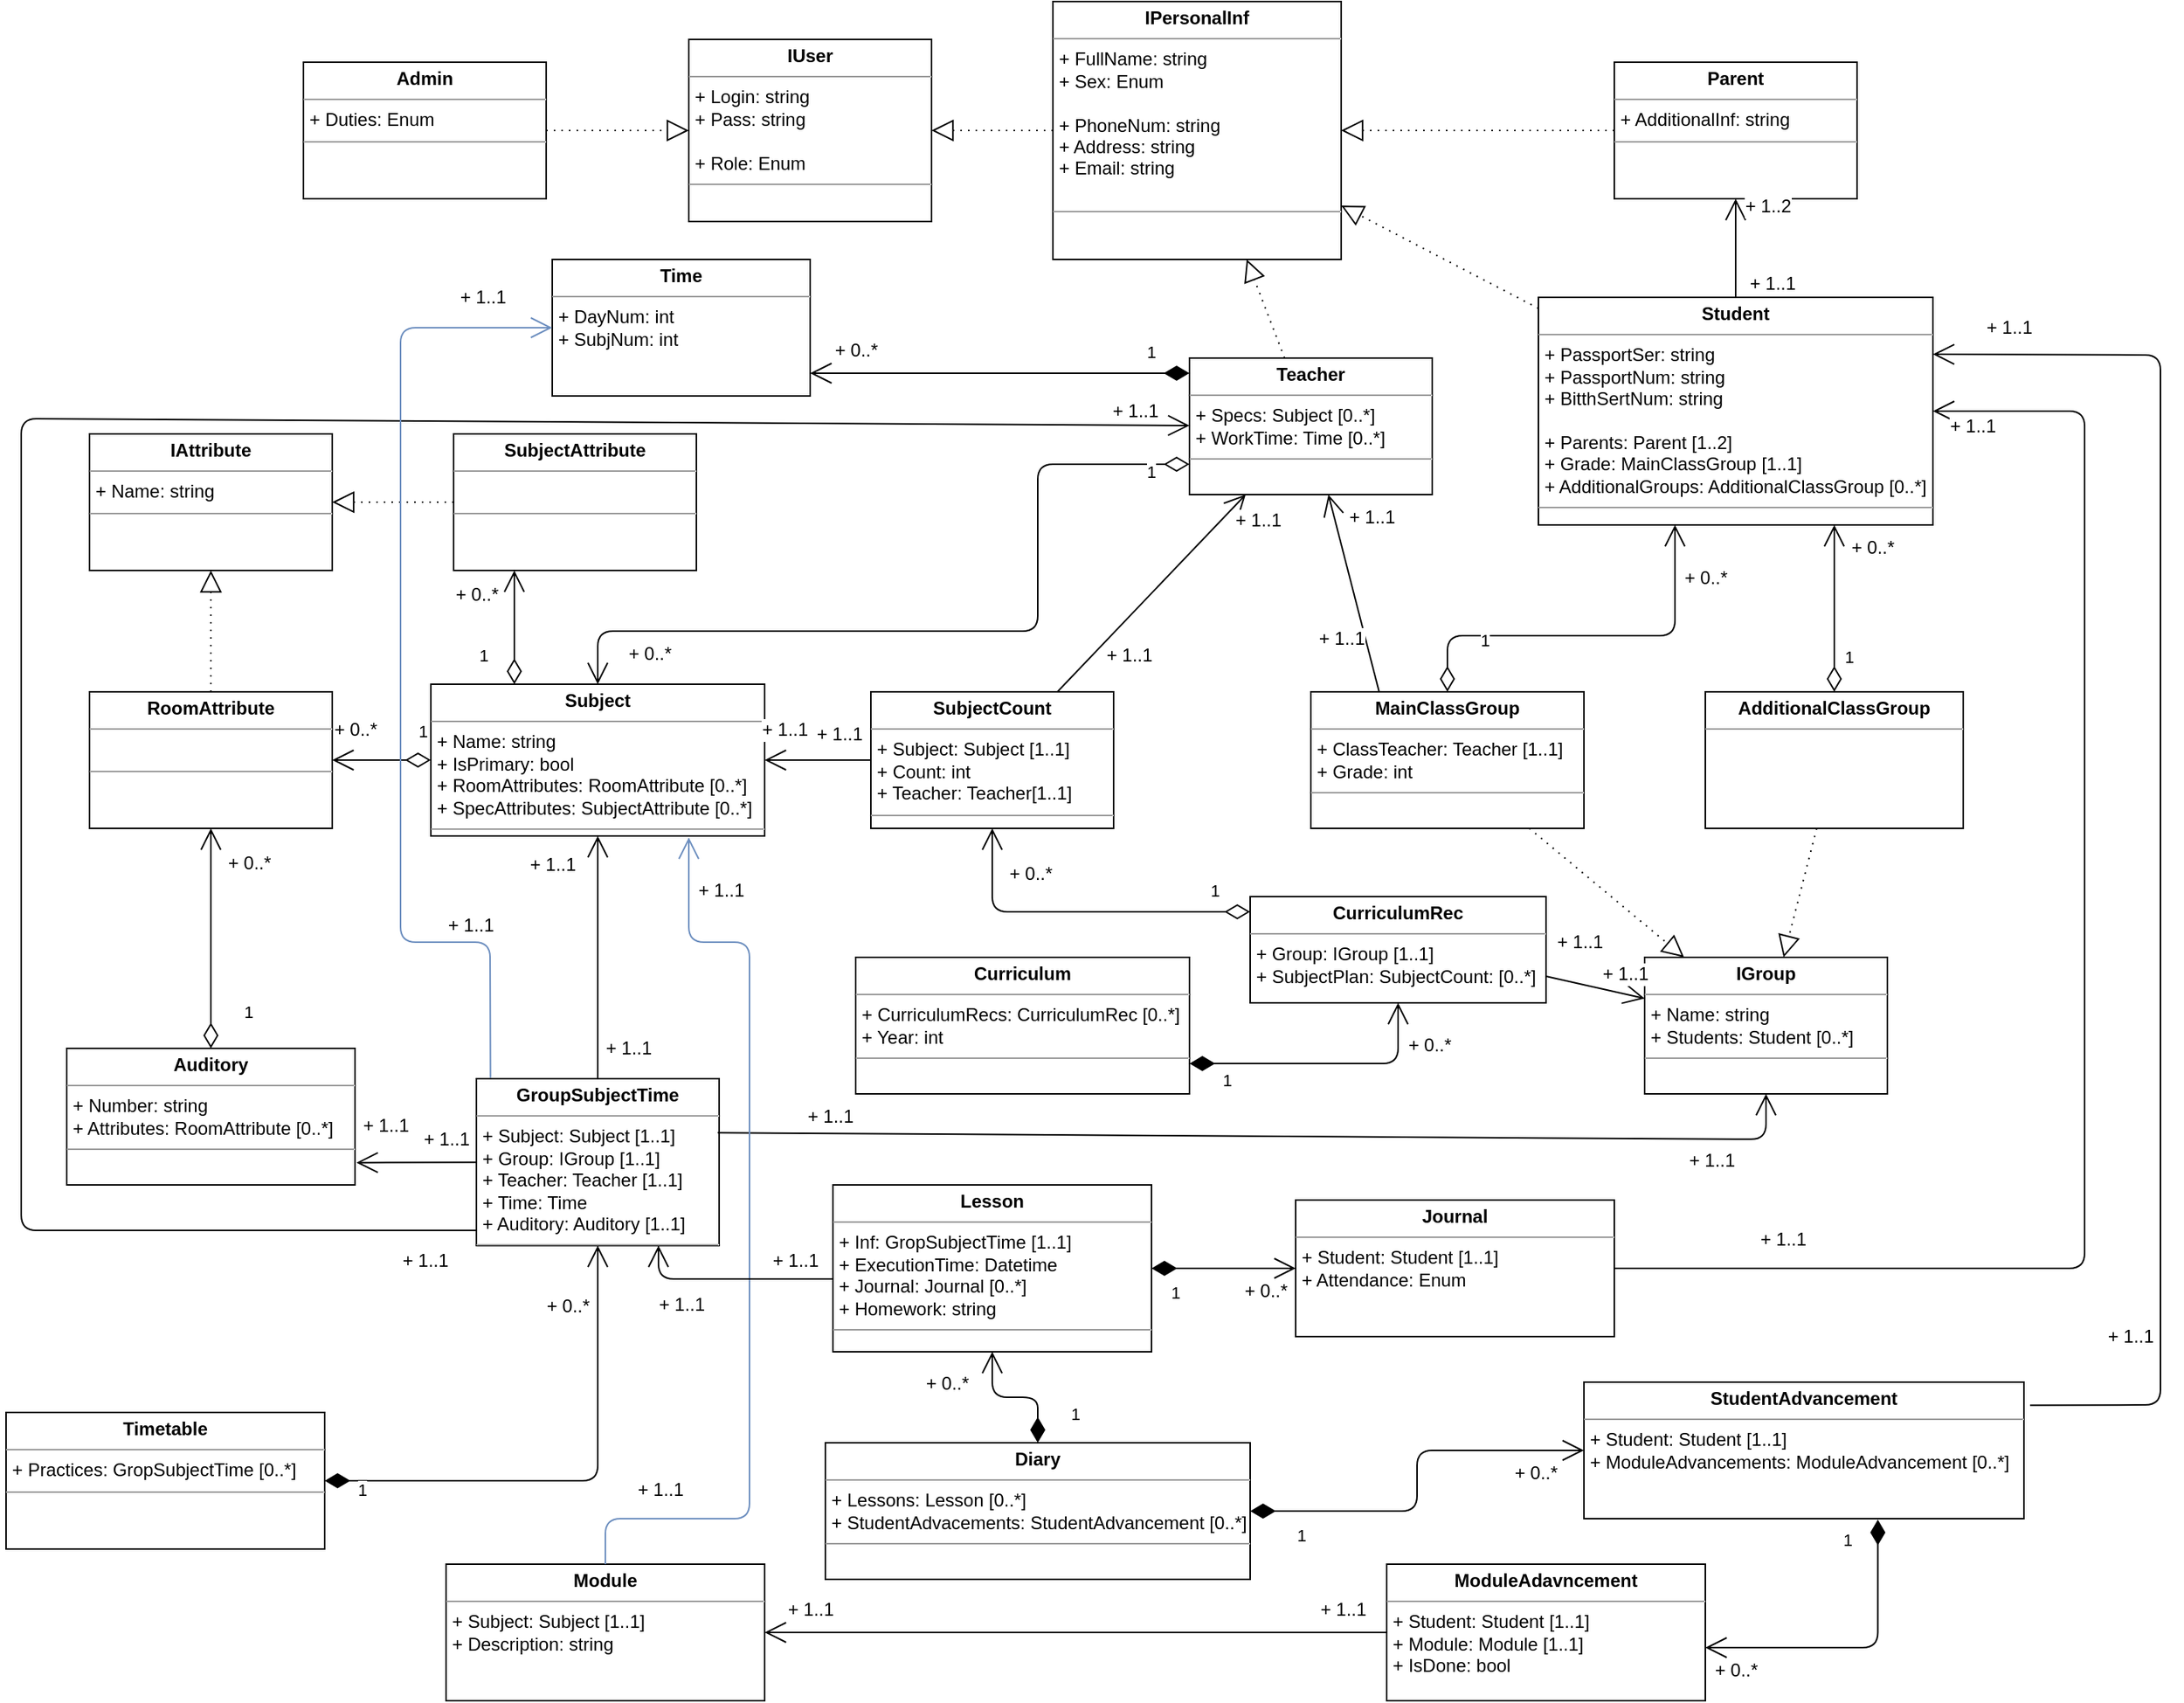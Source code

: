 <mxfile version="10.5.1" type="github"><diagram id="0zuCWpDJvnq-y9dIS-jd" name="Page-1"><mxGraphModel dx="2861" dy="1125" grid="1" gridSize="10" guides="1" tooltips="1" connect="1" arrows="1" fold="1" page="1" pageScale="1" pageWidth="827" pageHeight="1169" math="0" shadow="0"><root><mxCell id="0"/><mxCell id="1" parent="0"/><mxCell id="5kKbpiGs-ffIsE6xS19t-334" value="&lt;p style=&quot;margin: 0px ; margin-top: 4px ; text-align: center&quot;&gt;&lt;b&gt;Student&lt;/b&gt;&lt;/p&gt;&lt;hr size=&quot;1&quot;&gt;&lt;p style=&quot;margin: 0px ; margin-left: 4px&quot;&gt;&lt;span&gt;+ PassportSer: string&lt;/span&gt;&lt;br&gt;&lt;/p&gt;&lt;p style=&quot;margin: 0px ; margin-left: 4px&quot;&gt;+ PassportNum: string&lt;/p&gt;&lt;p style=&quot;margin: 0px ; margin-left: 4px&quot;&gt;+ BitthSertNum: string&lt;/p&gt;&lt;p style=&quot;margin: 0px ; margin-left: 4px&quot;&gt;&lt;br&gt;&lt;/p&gt;&lt;p style=&quot;margin: 0px ; margin-left: 4px&quot;&gt;+ Parents: Parent [1..2]&lt;/p&gt;&lt;p style=&quot;margin: 0px ; margin-left: 4px&quot;&gt;+ Grade: MainClassGroup [1..1]&lt;/p&gt;&lt;p style=&quot;margin: 0px ; margin-left: 4px&quot;&gt;+ AdditionalGroups: AdditionalClassGroup [0..*]&lt;/p&gt;&lt;hr size=&quot;1&quot;&gt;&lt;p style=&quot;margin: 0px ; margin-left: 4px&quot;&gt;&lt;br&gt;&lt;/p&gt;" style="verticalAlign=top;align=left;overflow=fill;fontSize=12;fontFamily=Helvetica;html=1;" vertex="1" parent="1"><mxGeometry x="280" y="245" width="260" height="150" as="geometry"/></mxCell><mxCell id="5kKbpiGs-ffIsE6xS19t-335" value="&lt;p style=&quot;margin: 0px ; margin-top: 4px ; text-align: center&quot;&gt;&lt;b&gt;IPersonalInf&lt;/b&gt;&lt;/p&gt;&lt;hr size=&quot;1&quot;&gt;&lt;p style=&quot;margin: 0px ; margin-left: 4px&quot;&gt;+ FullName: string&lt;/p&gt;&lt;p style=&quot;margin: 0px ; margin-left: 4px&quot;&gt;+ Sex: Enum&lt;/p&gt;&lt;p style=&quot;margin: 0px ; margin-left: 4px&quot;&gt;&lt;br&gt;&lt;/p&gt;&lt;p style=&quot;margin: 0px ; margin-left: 4px&quot;&gt;+ PhoneNum: string&lt;/p&gt;&lt;p style=&quot;margin: 0px ; margin-left: 4px&quot;&gt;+ Address: string&lt;/p&gt;&lt;p style=&quot;margin: 0px ; margin-left: 4px&quot;&gt;+ Email: string&lt;/p&gt;&lt;p style=&quot;margin: 0px ; margin-left: 4px&quot;&gt;&lt;br&gt;&lt;/p&gt;&lt;hr size=&quot;1&quot;&gt;&lt;p style=&quot;margin: 0px ; margin-left: 4px&quot;&gt;&lt;br&gt;&lt;/p&gt;" style="verticalAlign=top;align=left;overflow=fill;fontSize=12;fontFamily=Helvetica;html=1;" vertex="1" parent="1"><mxGeometry x="-40" y="50" width="190" height="170" as="geometry"/></mxCell><mxCell id="5kKbpiGs-ffIsE6xS19t-336" value="&lt;p style=&quot;margin: 0px ; margin-top: 4px ; text-align: center&quot;&gt;&lt;b&gt;Teacher&lt;/b&gt;&lt;/p&gt;&lt;hr size=&quot;1&quot;&gt;&lt;p style=&quot;margin: 0px ; margin-left: 4px&quot;&gt;+ Specs: Subject [0..*]&lt;/p&gt;&lt;p style=&quot;margin: 0px ; margin-left: 4px&quot;&gt;+ WorkTime: Time [0..*]&lt;/p&gt;&lt;hr size=&quot;1&quot;&gt;&lt;p style=&quot;margin: 0px ; margin-left: 4px&quot;&gt;&lt;br&gt;&lt;/p&gt;" style="verticalAlign=top;align=left;overflow=fill;fontSize=12;fontFamily=Helvetica;html=1;" vertex="1" parent="1"><mxGeometry x="50" y="285" width="160" height="90" as="geometry"/></mxCell><mxCell id="5kKbpiGs-ffIsE6xS19t-337" value="&lt;p style=&quot;margin: 0px ; margin-top: 4px ; text-align: center&quot;&gt;&lt;b&gt;Parent&lt;/b&gt;&lt;/p&gt;&lt;hr size=&quot;1&quot;&gt;&lt;p style=&quot;margin: 0px ; margin-left: 4px&quot;&gt;+ AdditionalInf: string&lt;/p&gt;&lt;hr size=&quot;1&quot;&gt;&lt;p style=&quot;margin: 0px ; margin-left: 4px&quot;&gt;&lt;br&gt;&lt;/p&gt;" style="verticalAlign=top;align=left;overflow=fill;fontSize=12;fontFamily=Helvetica;html=1;" vertex="1" parent="1"><mxGeometry x="330" y="90" width="160" height="90" as="geometry"/></mxCell><mxCell id="5kKbpiGs-ffIsE6xS19t-338" value="" style="endArrow=block;dashed=1;endFill=0;endSize=12;html=1;dashPattern=1 4;" edge="1" parent="1" source="5kKbpiGs-ffIsE6xS19t-336" target="5kKbpiGs-ffIsE6xS19t-335"><mxGeometry width="160" relative="1" as="geometry"><mxPoint x="-120" y="495" as="sourcePoint"/><mxPoint x="40" y="495" as="targetPoint"/></mxGeometry></mxCell><mxCell id="5kKbpiGs-ffIsE6xS19t-339" value="" style="endArrow=block;dashed=1;endFill=0;endSize=12;html=1;dashPattern=1 4;" edge="1" parent="1" source="5kKbpiGs-ffIsE6xS19t-334" target="5kKbpiGs-ffIsE6xS19t-335"><mxGeometry width="160" relative="1" as="geometry"><mxPoint x="-120" y="495" as="sourcePoint"/><mxPoint x="40" y="495" as="targetPoint"/></mxGeometry></mxCell><mxCell id="5kKbpiGs-ffIsE6xS19t-340" value="" style="endArrow=block;dashed=1;endFill=0;endSize=12;html=1;dashPattern=1 4;" edge="1" parent="1" source="5kKbpiGs-ffIsE6xS19t-337" target="5kKbpiGs-ffIsE6xS19t-335"><mxGeometry width="160" relative="1" as="geometry"><mxPoint x="-120" y="495" as="sourcePoint"/><mxPoint x="40" y="495" as="targetPoint"/></mxGeometry></mxCell><mxCell id="5kKbpiGs-ffIsE6xS19t-341" style="edgeStyle=orthogonalEdgeStyle;rounded=0;orthogonalLoop=1;jettySize=auto;html=1;exitX=0.5;exitY=1;exitDx=0;exitDy=0;dashed=1;dashPattern=1 4;" edge="1" parent="1" source="5kKbpiGs-ffIsE6xS19t-336" target="5kKbpiGs-ffIsE6xS19t-336"><mxGeometry relative="1" as="geometry"/></mxCell><mxCell id="5kKbpiGs-ffIsE6xS19t-342" value="" style="endArrow=open;endFill=1;endSize=12;html=1;" edge="1" parent="1" source="5kKbpiGs-ffIsE6xS19t-334" target="5kKbpiGs-ffIsE6xS19t-337"><mxGeometry width="160" relative="1" as="geometry"><mxPoint x="-110" y="515" as="sourcePoint"/><mxPoint x="50" y="515" as="targetPoint"/></mxGeometry></mxCell><mxCell id="5kKbpiGs-ffIsE6xS19t-343" value="+ 1..2&lt;br&gt;" style="text;html=1;resizable=0;points=[];align=center;verticalAlign=middle;labelBackgroundColor=#ffffff;" vertex="1" connectable="0" parent="5kKbpiGs-ffIsE6xS19t-342"><mxGeometry x="0.809" y="-4" relative="1" as="geometry"><mxPoint x="17" y="-1" as="offset"/></mxGeometry></mxCell><mxCell id="5kKbpiGs-ffIsE6xS19t-344" value="+ 1..1&lt;br&gt;" style="text;html=1;resizable=0;points=[];align=center;verticalAlign=middle;labelBackgroundColor=#ffffff;" vertex="1" connectable="0" parent="5kKbpiGs-ffIsE6xS19t-342"><mxGeometry x="-0.897" y="1" relative="1" as="geometry"><mxPoint x="25" y="-6" as="offset"/></mxGeometry></mxCell><mxCell id="5kKbpiGs-ffIsE6xS19t-345" value="" style="endArrow=open;endFill=1;endSize=12;html=1;exitX=0.25;exitY=0;exitDx=0;exitDy=0;" edge="1" parent="1" source="5kKbpiGs-ffIsE6xS19t-349" target="5kKbpiGs-ffIsE6xS19t-336"><mxGeometry width="160" relative="1" as="geometry"><mxPoint x="180" y="538.5" as="sourcePoint"/><mxPoint x="183.313" y="321.5" as="targetPoint"/></mxGeometry></mxCell><mxCell id="5kKbpiGs-ffIsE6xS19t-346" value="+ 1..1&lt;br&gt;" style="text;html=1;resizable=0;points=[];align=center;verticalAlign=middle;labelBackgroundColor=#ffffff;" vertex="1" connectable="0" parent="5kKbpiGs-ffIsE6xS19t-345"><mxGeometry x="0.809" y="-4" relative="1" as="geometry"><mxPoint x="21.5" y="3" as="offset"/></mxGeometry></mxCell><mxCell id="5kKbpiGs-ffIsE6xS19t-347" value="+ 1..1&lt;br&gt;" style="text;html=1;resizable=0;points=[];align=center;verticalAlign=middle;labelBackgroundColor=#ffffff;" vertex="1" connectable="0" parent="5kKbpiGs-ffIsE6xS19t-345"><mxGeometry x="-0.748" y="1" relative="1" as="geometry"><mxPoint x="-20" y="-19" as="offset"/></mxGeometry></mxCell><mxCell id="5kKbpiGs-ffIsE6xS19t-348" value="&lt;p style=&quot;margin: 0px ; margin-top: 4px ; text-align: center&quot;&gt;&lt;b&gt;Subject&lt;/b&gt;&lt;/p&gt;&lt;hr size=&quot;1&quot;&gt;&lt;p style=&quot;margin: 0px ; margin-left: 4px&quot;&gt;+ Name: string&lt;/p&gt;&lt;p style=&quot;margin: 0px ; margin-left: 4px&quot;&gt;+ IsPrimary: bool&lt;/p&gt;&lt;p style=&quot;margin: 0px ; margin-left: 4px&quot;&gt;+ RoomAttributes: RoomAttribute [0..*]&lt;/p&gt;&lt;p style=&quot;margin: 0px ; margin-left: 4px&quot;&gt;+ SpecAttributes: SubjectAttribute [0..*]&lt;/p&gt;&lt;hr size=&quot;1&quot;&gt;&lt;p style=&quot;margin: 0px ; margin-left: 4px&quot;&gt;&lt;br&gt;&lt;/p&gt;" style="verticalAlign=top;align=left;overflow=fill;fontSize=12;fontFamily=Helvetica;html=1;" vertex="1" parent="1"><mxGeometry x="-450" y="500" width="220" height="100" as="geometry"/></mxCell><mxCell id="5kKbpiGs-ffIsE6xS19t-349" value="&lt;p style=&quot;margin: 0px ; margin-top: 4px ; text-align: center&quot;&gt;&lt;b&gt;MainClassGroup&lt;/b&gt;&lt;/p&gt;&lt;hr size=&quot;1&quot;&gt;&lt;p style=&quot;margin: 0px ; margin-left: 4px&quot;&gt;&lt;span&gt;+ ClassTeacher: Teacher [1..1]&lt;/span&gt;&lt;/p&gt;&lt;p style=&quot;margin: 0px ; margin-left: 4px&quot;&gt;&lt;span&gt;+ Grade: int&lt;/span&gt;&lt;/p&gt;&lt;hr size=&quot;1&quot;&gt;&lt;p style=&quot;margin: 0px ; margin-left: 4px&quot;&gt;&lt;br&gt;&lt;/p&gt;" style="verticalAlign=top;align=left;overflow=fill;fontSize=12;fontFamily=Helvetica;html=1;" vertex="1" parent="1"><mxGeometry x="130" y="505" width="180" height="90" as="geometry"/></mxCell><mxCell id="5kKbpiGs-ffIsE6xS19t-350" value="&lt;p style=&quot;margin: 0px ; margin-top: 4px ; text-align: center&quot;&gt;&lt;b&gt;AdditionalClassGroup&lt;/b&gt;&lt;/p&gt;&lt;hr size=&quot;1&quot;&gt;&lt;p style=&quot;margin: 0px ; margin-left: 4px&quot;&gt;&lt;br&gt;&lt;/p&gt;&lt;p&gt;&lt;br&gt;&lt;/p&gt;" style="verticalAlign=top;align=left;overflow=fill;fontSize=12;fontFamily=Helvetica;html=1;" vertex="1" parent="1"><mxGeometry x="390" y="505" width="170" height="90" as="geometry"/></mxCell><mxCell id="5kKbpiGs-ffIsE6xS19t-351" value="&lt;p style=&quot;margin: 0px ; margin-top: 4px ; text-align: center&quot;&gt;&lt;b&gt;Сurriculum&lt;/b&gt;&lt;br&gt;&lt;/p&gt;&lt;hr size=&quot;1&quot;&gt;&lt;p style=&quot;margin: 0px ; margin-left: 4px&quot;&gt;+ CurriculumRecs: CurriculumRec [0..*]&lt;/p&gt;&lt;p style=&quot;margin: 0px ; margin-left: 4px&quot;&gt;+ Year: int&lt;/p&gt;&lt;hr size=&quot;1&quot;&gt;&lt;p style=&quot;margin: 0px ; margin-left: 4px&quot;&gt;&lt;br&gt;&lt;/p&gt;" style="verticalAlign=top;align=left;overflow=fill;fontSize=12;fontFamily=Helvetica;html=1;" vertex="1" parent="1"><mxGeometry x="-170" y="680" width="220" height="90" as="geometry"/></mxCell><mxCell id="5kKbpiGs-ffIsE6xS19t-352" value="1" style="endArrow=open;html=1;endSize=12;startArrow=diamondThin;startSize=14;startFill=0;edgeStyle=orthogonalEdgeStyle;align=left;verticalAlign=bottom;exitX=0.5;exitY=0;exitDx=0;exitDy=0;" edge="1" parent="1" source="5kKbpiGs-ffIsE6xS19t-349" target="5kKbpiGs-ffIsE6xS19t-334"><mxGeometry x="-0.561" y="-12" relative="1" as="geometry"><mxPoint x="235" y="469" as="sourcePoint"/><mxPoint x="385" y="469" as="targetPoint"/><Array as="points"><mxPoint x="220" y="468"/><mxPoint x="370" y="468"/></Array><mxPoint as="offset"/></mxGeometry></mxCell><mxCell id="5kKbpiGs-ffIsE6xS19t-353" value="+ 0..*" style="text;html=1;resizable=0;points=[];align=center;verticalAlign=middle;labelBackgroundColor=#ffffff;" vertex="1" connectable="0" parent="5kKbpiGs-ffIsE6xS19t-352"><mxGeometry x="0.753" y="-2" relative="1" as="geometry"><mxPoint x="18" y="3" as="offset"/></mxGeometry></mxCell><mxCell id="5kKbpiGs-ffIsE6xS19t-354" value="&lt;p style=&quot;margin: 0px ; margin-top: 4px ; text-align: center&quot;&gt;&lt;b&gt;IUser&lt;/b&gt;&lt;/p&gt;&lt;hr size=&quot;1&quot;&gt;&lt;p style=&quot;margin: 0px ; margin-left: 4px&quot;&gt;+ Login: string&lt;/p&gt;&lt;p style=&quot;margin: 0px ; margin-left: 4px&quot;&gt;+ Pass: string&lt;/p&gt;&lt;p style=&quot;margin: 0px ; margin-left: 4px&quot;&gt;&lt;br&gt;&lt;/p&gt;&lt;p style=&quot;margin: 0px ; margin-left: 4px&quot;&gt;+ Role: Enum&lt;/p&gt;&lt;hr size=&quot;1&quot;&gt;&lt;p style=&quot;margin: 0px ; margin-left: 4px&quot;&gt;&lt;br&gt;&lt;/p&gt;" style="verticalAlign=top;align=left;overflow=fill;fontSize=12;fontFamily=Helvetica;html=1;" vertex="1" parent="1"><mxGeometry x="-280" y="75" width="160" height="120" as="geometry"/></mxCell><mxCell id="5kKbpiGs-ffIsE6xS19t-355" value="" style="endArrow=block;dashed=1;endFill=0;endSize=12;html=1;dashPattern=1 4;entryX=1;entryY=0.5;entryDx=0;entryDy=0;" edge="1" parent="1" source="5kKbpiGs-ffIsE6xS19t-335" target="5kKbpiGs-ffIsE6xS19t-354"><mxGeometry width="160" relative="1" as="geometry"><mxPoint x="-20" y="275.303" as="sourcePoint"/><mxPoint x="-150" y="294.484" as="targetPoint"/></mxGeometry></mxCell><mxCell id="5kKbpiGs-ffIsE6xS19t-356" value="&lt;p style=&quot;margin: 0px ; margin-top: 4px ; text-align: center&quot;&gt;&lt;b&gt;Admin&lt;/b&gt;&lt;/p&gt;&lt;hr size=&quot;1&quot;&gt;&lt;p style=&quot;margin: 0px ; margin-left: 4px&quot;&gt;+ Duties: Enum&lt;/p&gt;&lt;hr size=&quot;1&quot;&gt;&lt;p style=&quot;margin: 0px ; margin-left: 4px&quot;&gt;&lt;br&gt;&lt;/p&gt;" style="verticalAlign=top;align=left;overflow=fill;fontSize=12;fontFamily=Helvetica;html=1;" vertex="1" parent="1"><mxGeometry x="-534" y="90" width="160" height="90" as="geometry"/></mxCell><mxCell id="5kKbpiGs-ffIsE6xS19t-357" value="" style="endArrow=block;dashed=1;endFill=0;endSize=12;html=1;dashPattern=1 4;" edge="1" parent="1" source="5kKbpiGs-ffIsE6xS19t-356" target="5kKbpiGs-ffIsE6xS19t-354"><mxGeometry width="160" relative="1" as="geometry"><mxPoint x="-130" y="239.5" as="sourcePoint"/><mxPoint x="-210" y="239.5" as="targetPoint"/></mxGeometry></mxCell><mxCell id="5kKbpiGs-ffIsE6xS19t-358" value="1" style="endArrow=open;html=1;endSize=12;startArrow=diamondThin;startSize=14;startFill=0;edgeStyle=orthogonalEdgeStyle;align=left;verticalAlign=bottom;" edge="1" parent="1" source="5kKbpiGs-ffIsE6xS19t-350" target="5kKbpiGs-ffIsE6xS19t-334"><mxGeometry x="-0.745" y="-5" relative="1" as="geometry"><mxPoint x="-15.5" y="524" as="sourcePoint"/><mxPoint x="-15.5" y="375" as="targetPoint"/><Array as="points"><mxPoint x="410" y="585"/></Array><mxPoint as="offset"/></mxGeometry></mxCell><mxCell id="5kKbpiGs-ffIsE6xS19t-359" value="+ 0..*" style="text;html=1;resizable=0;points=[];align=center;verticalAlign=middle;labelBackgroundColor=#ffffff;" vertex="1" connectable="0" parent="5kKbpiGs-ffIsE6xS19t-358"><mxGeometry x="0.753" y="-2" relative="1" as="geometry"><mxPoint x="23" y="1" as="offset"/></mxGeometry></mxCell><mxCell id="5kKbpiGs-ffIsE6xS19t-360" value="&lt;p style=&quot;margin: 0px ; margin-top: 4px ; text-align: center&quot;&gt;&lt;b&gt;Timetable&lt;/b&gt;&lt;/p&gt;&lt;hr size=&quot;1&quot;&gt;&lt;p style=&quot;margin: 0px ; margin-left: 4px&quot;&gt;+ Practices: GropSubjectTime [0..*]&lt;br&gt;&lt;/p&gt;&lt;hr size=&quot;1&quot;&gt;&lt;p style=&quot;margin: 0px ; margin-left: 4px&quot;&gt;&lt;br&gt;&lt;/p&gt;" style="verticalAlign=top;align=left;overflow=fill;fontSize=12;fontFamily=Helvetica;html=1;" vertex="1" parent="1"><mxGeometry x="-730" y="980" width="210" height="90" as="geometry"/></mxCell><mxCell id="5kKbpiGs-ffIsE6xS19t-361" value="&lt;p style=&quot;margin: 0px ; margin-top: 4px ; text-align: center&quot;&gt;&lt;b&gt;IGroup&lt;/b&gt;&lt;br&gt;&lt;/p&gt;&lt;hr size=&quot;1&quot;&gt;&lt;p style=&quot;margin: 0px ; margin-left: 4px&quot;&gt;+ Name: string&lt;br&gt;&lt;/p&gt;&lt;p style=&quot;margin: 0px ; margin-left: 4px&quot;&gt;+ Students: Student [0..*]&lt;/p&gt;&lt;hr size=&quot;1&quot;&gt;&lt;p style=&quot;margin: 0px ; margin-left: 4px&quot;&gt;&lt;br&gt;&lt;/p&gt;" style="verticalAlign=top;align=left;overflow=fill;fontSize=12;fontFamily=Helvetica;html=1;" vertex="1" parent="1"><mxGeometry x="350" y="680" width="160" height="90" as="geometry"/></mxCell><mxCell id="5kKbpiGs-ffIsE6xS19t-362" value="" style="endArrow=block;dashed=1;endFill=0;endSize=12;html=1;dashPattern=1 4;" edge="1" parent="1" source="5kKbpiGs-ffIsE6xS19t-350" target="5kKbpiGs-ffIsE6xS19t-361"><mxGeometry width="160" relative="1" as="geometry"><mxPoint x="26.667" y="730" as="sourcePoint"/><mxPoint y="640" as="targetPoint"/></mxGeometry></mxCell><mxCell id="5kKbpiGs-ffIsE6xS19t-363" value="" style="endArrow=block;dashed=1;endFill=0;endSize=12;html=1;dashPattern=1 4;" edge="1" parent="1" source="5kKbpiGs-ffIsE6xS19t-349" target="5kKbpiGs-ffIsE6xS19t-361"><mxGeometry width="160" relative="1" as="geometry"><mxPoint x="401.667" y="685" as="sourcePoint"/><mxPoint x="375" y="595" as="targetPoint"/></mxGeometry></mxCell><mxCell id="5kKbpiGs-ffIsE6xS19t-364" value="&lt;p style=&quot;margin: 0px ; margin-top: 4px ; text-align: center&quot;&gt;&lt;b&gt;SubjectCount&lt;/b&gt;&lt;/p&gt;&lt;hr size=&quot;1&quot;&gt;&lt;p style=&quot;margin: 0px ; margin-left: 4px&quot;&gt;+ Subject: Subject [1..1]&lt;br&gt;&lt;/p&gt;&lt;p style=&quot;margin: 0px ; margin-left: 4px&quot;&gt;+ Count: int&lt;/p&gt;&lt;p style=&quot;margin: 0px ; margin-left: 4px&quot;&gt;+ Teacher: Teacher[1..1]&lt;/p&gt;&lt;hr size=&quot;1&quot;&gt;&lt;p style=&quot;margin: 0px ; margin-left: 4px&quot;&gt;&lt;br&gt;&lt;/p&gt;" style="verticalAlign=top;align=left;overflow=fill;fontSize=12;fontFamily=Helvetica;html=1;" vertex="1" parent="1"><mxGeometry x="-160" y="505" width="160" height="90" as="geometry"/></mxCell><mxCell id="5kKbpiGs-ffIsE6xS19t-365" value="1" style="endArrow=open;html=1;endSize=12;startArrow=diamondThin;startSize=14;startFill=0;edgeStyle=orthogonalEdgeStyle;align=left;verticalAlign=bottom;" edge="1" parent="1" source="5kKbpiGs-ffIsE6xS19t-442" target="5kKbpiGs-ffIsE6xS19t-364"><mxGeometry x="-0.745" y="-5" relative="1" as="geometry"><mxPoint x="40" y="693.5" as="sourcePoint"/><mxPoint x="75" y="544.5" as="targetPoint"/><Array as="points"><mxPoint x="-80" y="650"/></Array><mxPoint as="offset"/></mxGeometry></mxCell><mxCell id="5kKbpiGs-ffIsE6xS19t-366" value="+ 0..*" style="text;html=1;resizable=0;points=[];align=center;verticalAlign=middle;labelBackgroundColor=#ffffff;" vertex="1" connectable="0" parent="5kKbpiGs-ffIsE6xS19t-365"><mxGeometry x="0.753" y="-2" relative="1" as="geometry"><mxPoint x="23" y="2" as="offset"/></mxGeometry></mxCell><mxCell id="5kKbpiGs-ffIsE6xS19t-367" value="" style="endArrow=open;endFill=1;endSize=12;html=1;" edge="1" parent="1" source="5kKbpiGs-ffIsE6xS19t-364" target="5kKbpiGs-ffIsE6xS19t-348"><mxGeometry width="160" relative="1" as="geometry"><mxPoint x="-226.071" y="552.5" as="sourcePoint"/><mxPoint x="-230" y="387.5" as="targetPoint"/></mxGeometry></mxCell><mxCell id="5kKbpiGs-ffIsE6xS19t-368" value="+ 1..1&lt;br&gt;" style="text;html=1;resizable=0;points=[];align=center;verticalAlign=middle;labelBackgroundColor=#ffffff;" vertex="1" connectable="0" parent="5kKbpiGs-ffIsE6xS19t-367"><mxGeometry x="0.809" y="-4" relative="1" as="geometry"><mxPoint x="6" y="-16" as="offset"/></mxGeometry></mxCell><mxCell id="5kKbpiGs-ffIsE6xS19t-369" value="+ 1..1&lt;br&gt;" style="text;html=1;resizable=0;points=[];align=center;verticalAlign=middle;labelBackgroundColor=#ffffff;" vertex="1" connectable="0" parent="5kKbpiGs-ffIsE6xS19t-367"><mxGeometry x="-0.748" y="1" relative="1" as="geometry"><mxPoint x="-12" y="-18" as="offset"/></mxGeometry></mxCell><mxCell id="5kKbpiGs-ffIsE6xS19t-370" value="" style="endArrow=open;endFill=1;endSize=12;html=1;exitX=1;exitY=0.75;exitDx=0;exitDy=0;" edge="1" parent="1" source="5kKbpiGs-ffIsE6xS19t-442" target="5kKbpiGs-ffIsE6xS19t-361"><mxGeometry width="160" relative="1" as="geometry"><mxPoint x="441.929" y="795" as="sourcePoint"/><mxPoint x="438" y="630" as="targetPoint"/></mxGeometry></mxCell><mxCell id="5kKbpiGs-ffIsE6xS19t-371" value="+ 1..1&lt;br&gt;" style="text;html=1;resizable=0;points=[];align=center;verticalAlign=middle;labelBackgroundColor=#ffffff;" vertex="1" connectable="0" parent="5kKbpiGs-ffIsE6xS19t-370"><mxGeometry x="0.809" y="-4" relative="1" as="geometry"><mxPoint x="-6" y="-19" as="offset"/></mxGeometry></mxCell><mxCell id="5kKbpiGs-ffIsE6xS19t-372" value="+ 1..1&lt;br&gt;" style="text;html=1;resizable=0;points=[];align=center;verticalAlign=middle;labelBackgroundColor=#ffffff;" vertex="1" connectable="0" parent="5kKbpiGs-ffIsE6xS19t-370"><mxGeometry x="-0.748" y="1" relative="1" as="geometry"><mxPoint x="13" y="-24" as="offset"/></mxGeometry></mxCell><mxCell id="5kKbpiGs-ffIsE6xS19t-373" value="" style="endArrow=open;endFill=1;endSize=12;html=1;" edge="1" parent="1" source="5kKbpiGs-ffIsE6xS19t-364" target="5kKbpiGs-ffIsE6xS19t-336"><mxGeometry width="160" relative="1" as="geometry"><mxPoint x="163.929" y="570" as="sourcePoint"/><mxPoint x="160" y="405" as="targetPoint"/></mxGeometry></mxCell><mxCell id="5kKbpiGs-ffIsE6xS19t-374" value="+ 1..1&lt;br&gt;" style="text;html=1;resizable=0;points=[];align=center;verticalAlign=middle;labelBackgroundColor=#ffffff;" vertex="1" connectable="0" parent="5kKbpiGs-ffIsE6xS19t-373"><mxGeometry x="0.809" y="-4" relative="1" as="geometry"><mxPoint x="17" y="1.5" as="offset"/></mxGeometry></mxCell><mxCell id="5kKbpiGs-ffIsE6xS19t-375" value="+ 1..1&lt;br&gt;" style="text;html=1;resizable=0;points=[];align=center;verticalAlign=middle;labelBackgroundColor=#ffffff;" vertex="1" connectable="0" parent="5kKbpiGs-ffIsE6xS19t-373"><mxGeometry x="-0.748" y="1" relative="1" as="geometry"><mxPoint x="32" y="-7.5" as="offset"/></mxGeometry></mxCell><mxCell id="5kKbpiGs-ffIsE6xS19t-376" value="&lt;p style=&quot;margin: 0px ; margin-top: 4px ; text-align: center&quot;&gt;&lt;b&gt;GroupSubjectTime&lt;/b&gt;&lt;/p&gt;&lt;hr size=&quot;1&quot;&gt;&lt;p style=&quot;margin: 0px ; margin-left: 4px&quot;&gt;+ Subject: Subject [1..1]&lt;br&gt;&lt;/p&gt;&lt;p style=&quot;margin: 0px ; margin-left: 4px&quot;&gt;+ Group: IGroup [1..1]&lt;/p&gt;&lt;p style=&quot;margin: 0px ; margin-left: 4px&quot;&gt;+ Teacher: Teacher [1..1]&lt;/p&gt;&lt;p style=&quot;margin: 0px ; margin-left: 4px&quot;&gt;+ Time: Time&lt;/p&gt;&lt;p style=&quot;margin: 0px ; margin-left: 4px&quot;&gt;+ Auditory: Auditory [1..1]&lt;/p&gt;&lt;hr size=&quot;1&quot;&gt;&lt;p style=&quot;margin: 0px ; margin-left: 4px&quot;&gt;&lt;br&gt;&lt;/p&gt;" style="verticalAlign=top;align=left;overflow=fill;fontSize=12;fontFamily=Helvetica;html=1;" vertex="1" parent="1"><mxGeometry x="-420" y="760" width="160" height="110" as="geometry"/></mxCell><mxCell id="5kKbpiGs-ffIsE6xS19t-377" value="" style="endArrow=open;endFill=1;endSize=12;html=1;entryX=0.5;entryY=1;entryDx=0;entryDy=0;" edge="1" parent="1" source="5kKbpiGs-ffIsE6xS19t-376" target="5kKbpiGs-ffIsE6xS19t-348"><mxGeometry width="160" relative="1" as="geometry"><mxPoint x="-230" y="680" as="sourcePoint"/><mxPoint x="-330" y="680" as="targetPoint"/></mxGeometry></mxCell><mxCell id="5kKbpiGs-ffIsE6xS19t-378" value="+ 1..1&lt;br&gt;" style="text;html=1;resizable=0;points=[];align=center;verticalAlign=middle;labelBackgroundColor=#ffffff;" vertex="1" connectable="0" parent="5kKbpiGs-ffIsE6xS19t-377"><mxGeometry x="0.809" y="-4" relative="1" as="geometry"><mxPoint x="-34" y="3" as="offset"/></mxGeometry></mxCell><mxCell id="5kKbpiGs-ffIsE6xS19t-379" value="+ 1..1&lt;br&gt;" style="text;html=1;resizable=0;points=[];align=center;verticalAlign=middle;labelBackgroundColor=#ffffff;" vertex="1" connectable="0" parent="5kKbpiGs-ffIsE6xS19t-377"><mxGeometry x="-0.748" y="1" relative="1" as="geometry"><mxPoint x="21" as="offset"/></mxGeometry></mxCell><mxCell id="5kKbpiGs-ffIsE6xS19t-380" value="1" style="endArrow=open;html=1;endSize=12;startArrow=diamondThin;startSize=14;startFill=1;edgeStyle=orthogonalEdgeStyle;align=left;verticalAlign=bottom;" edge="1" parent="1" source="5kKbpiGs-ffIsE6xS19t-360" target="5kKbpiGs-ffIsE6xS19t-376"><mxGeometry x="-0.881" y="-15" relative="1" as="geometry"><mxPoint x="-640" y="930" as="sourcePoint"/><mxPoint x="-480" y="930" as="targetPoint"/><mxPoint as="offset"/><Array as="points"><mxPoint x="-340" y="1025"/></Array></mxGeometry></mxCell><mxCell id="5kKbpiGs-ffIsE6xS19t-381" value="+ 0..*" style="text;html=1;resizable=0;points=[];align=center;verticalAlign=middle;labelBackgroundColor=#ffffff;" vertex="1" connectable="0" parent="5kKbpiGs-ffIsE6xS19t-380"><mxGeometry x="0.858" y="-1" relative="1" as="geometry"><mxPoint x="-21" y="16" as="offset"/></mxGeometry></mxCell><mxCell id="5kKbpiGs-ffIsE6xS19t-382" value="" style="endArrow=open;endFill=1;endSize=12;html=1;exitX=0.994;exitY=0.324;exitDx=0;exitDy=0;exitPerimeter=0;" edge="1" parent="1" source="5kKbpiGs-ffIsE6xS19t-376" target="5kKbpiGs-ffIsE6xS19t-361"><mxGeometry width="160" relative="1" as="geometry"><mxPoint x="-240" y="869.754" as="sourcePoint"/><mxPoint x="270" y="801.246" as="targetPoint"/><Array as="points"><mxPoint x="430" y="800"/></Array></mxGeometry></mxCell><mxCell id="5kKbpiGs-ffIsE6xS19t-383" value="+ 1..1&lt;br&gt;" style="text;html=1;resizable=0;points=[];align=center;verticalAlign=middle;labelBackgroundColor=#ffffff;" vertex="1" connectable="0" parent="5kKbpiGs-ffIsE6xS19t-382"><mxGeometry x="0.809" y="-4" relative="1" as="geometry"><mxPoint x="3" y="10" as="offset"/></mxGeometry></mxCell><mxCell id="5kKbpiGs-ffIsE6xS19t-384" value="+ 1..1&lt;br&gt;" style="text;html=1;resizable=0;points=[];align=center;verticalAlign=middle;labelBackgroundColor=#ffffff;" vertex="1" connectable="0" parent="5kKbpiGs-ffIsE6xS19t-382"><mxGeometry x="-0.748" y="1" relative="1" as="geometry"><mxPoint x="-17" y="-10" as="offset"/></mxGeometry></mxCell><mxCell id="5kKbpiGs-ffIsE6xS19t-385" value="1" style="endArrow=open;html=1;endSize=12;startArrow=diamondThin;startSize=14;startFill=0;edgeStyle=orthogonalEdgeStyle;align=left;verticalAlign=bottom;" edge="1" parent="1" source="5kKbpiGs-ffIsE6xS19t-336" target="5kKbpiGs-ffIsE6xS19t-348"><mxGeometry x="-0.574" y="70" relative="1" as="geometry"><mxPoint x="-110" y="455" as="sourcePoint"/><mxPoint x="-110" y="370" as="targetPoint"/><Array as="points"><mxPoint x="-50" y="355"/><mxPoint x="-50" y="465"/><mxPoint x="-340" y="465"/></Array><mxPoint as="offset"/></mxGeometry></mxCell><mxCell id="5kKbpiGs-ffIsE6xS19t-386" value="+ 0..*" style="text;html=1;resizable=0;points=[];align=center;verticalAlign=middle;labelBackgroundColor=#ffffff;" vertex="1" connectable="0" parent="5kKbpiGs-ffIsE6xS19t-385"><mxGeometry x="0.753" y="-2" relative="1" as="geometry"><mxPoint x="3" y="17" as="offset"/></mxGeometry></mxCell><mxCell id="5kKbpiGs-ffIsE6xS19t-387" value="&lt;p style=&quot;margin: 0px ; margin-top: 4px ; text-align: center&quot;&gt;&lt;b&gt;Time&lt;/b&gt;&lt;/p&gt;&lt;hr size=&quot;1&quot;&gt;&lt;p style=&quot;margin: 0px ; margin-left: 4px&quot;&gt;+ DayNum: int&lt;/p&gt;&lt;p style=&quot;margin: 0px ; margin-left: 4px&quot;&gt;+ SubjNum: int&lt;/p&gt;&lt;p&gt;&lt;br&gt;&lt;/p&gt;" style="verticalAlign=top;align=left;overflow=fill;fontSize=12;fontFamily=Helvetica;html=1;" vertex="1" parent="1"><mxGeometry x="-370" y="220" width="170" height="90" as="geometry"/></mxCell><mxCell id="5kKbpiGs-ffIsE6xS19t-388" value="1" style="endArrow=open;html=1;endSize=12;startArrow=diamondThin;startSize=14;startFill=1;edgeStyle=orthogonalEdgeStyle;align=left;verticalAlign=bottom;" edge="1" parent="1" source="5kKbpiGs-ffIsE6xS19t-336" target="5kKbpiGs-ffIsE6xS19t-387"><mxGeometry x="-0.52" y="-30" relative="1" as="geometry"><mxPoint x="-150" y="355" as="sourcePoint"/><mxPoint x="-60" y="355" as="targetPoint"/><mxPoint x="30" y="25" as="offset"/><Array as="points"><mxPoint x="-10" y="295"/><mxPoint x="-10" y="295"/></Array></mxGeometry></mxCell><mxCell id="5kKbpiGs-ffIsE6xS19t-389" value="+ 0..*" style="text;html=1;resizable=0;points=[];align=center;verticalAlign=middle;labelBackgroundColor=#ffffff;" vertex="1" connectable="0" parent="5kKbpiGs-ffIsE6xS19t-388"><mxGeometry x="0.858" y="-1" relative="1" as="geometry"><mxPoint x="12" y="-14" as="offset"/></mxGeometry></mxCell><mxCell id="5kKbpiGs-ffIsE6xS19t-390" value="" style="endArrow=open;endFill=1;endSize=12;html=1;exitX=0;exitY=0.909;exitDx=0;exitDy=0;exitPerimeter=0;" edge="1" parent="1" source="5kKbpiGs-ffIsE6xS19t-376" target="5kKbpiGs-ffIsE6xS19t-336"><mxGeometry width="160" relative="1" as="geometry"><mxPoint x="-500" y="842.5" as="sourcePoint"/><mxPoint x="-500" y="677.5" as="targetPoint"/><Array as="points"><mxPoint x="-720" y="860"/><mxPoint x="-720" y="325"/></Array></mxGeometry></mxCell><mxCell id="5kKbpiGs-ffIsE6xS19t-391" value="+ 1..1&lt;br&gt;" style="text;html=1;resizable=0;points=[];align=center;verticalAlign=middle;labelBackgroundColor=#ffffff;" vertex="1" connectable="0" parent="5kKbpiGs-ffIsE6xS19t-390"><mxGeometry x="0.809" y="-4" relative="1" as="geometry"><mxPoint x="117" y="-12.5" as="offset"/></mxGeometry></mxCell><mxCell id="5kKbpiGs-ffIsE6xS19t-392" value="+ 1..1&lt;br&gt;" style="text;html=1;resizable=0;points=[];align=center;verticalAlign=middle;labelBackgroundColor=#ffffff;" vertex="1" connectable="0" parent="5kKbpiGs-ffIsE6xS19t-390"><mxGeometry x="-0.748" y="1" relative="1" as="geometry"><mxPoint x="168" y="19" as="offset"/></mxGeometry></mxCell><mxCell id="5kKbpiGs-ffIsE6xS19t-393" value="&lt;p style=&quot;margin: 0px ; margin-top: 4px ; text-align: center&quot;&gt;&lt;b&gt;RoomAttribute&lt;/b&gt;&lt;/p&gt;&lt;hr size=&quot;1&quot;&gt;&lt;p style=&quot;margin: 0px ; margin-left: 4px&quot;&gt;&lt;br&gt;&lt;/p&gt;&lt;hr size=&quot;1&quot;&gt;&lt;p style=&quot;margin: 0px ; margin-left: 4px&quot;&gt;&lt;br&gt;&lt;/p&gt;" style="verticalAlign=top;align=left;overflow=fill;fontSize=12;fontFamily=Helvetica;html=1;" vertex="1" parent="1"><mxGeometry x="-675" y="505" width="160" height="90" as="geometry"/></mxCell><mxCell id="5kKbpiGs-ffIsE6xS19t-394" value="&lt;p style=&quot;margin: 0px ; margin-top: 4px ; text-align: center&quot;&gt;&lt;b&gt;IAttribute&lt;/b&gt;&lt;/p&gt;&lt;hr size=&quot;1&quot;&gt;&lt;p style=&quot;margin: 0px ; margin-left: 4px&quot;&gt;+ Name: string&lt;/p&gt;&lt;hr size=&quot;1&quot;&gt;&lt;p style=&quot;margin: 0px ; margin-left: 4px&quot;&gt;&lt;br&gt;&lt;/p&gt;" style="verticalAlign=top;align=left;overflow=fill;fontSize=12;fontFamily=Helvetica;html=1;" vertex="1" parent="1"><mxGeometry x="-675" y="335" width="160" height="90" as="geometry"/></mxCell><mxCell id="5kKbpiGs-ffIsE6xS19t-395" value="&lt;p style=&quot;margin: 0px ; margin-top: 4px ; text-align: center&quot;&gt;&lt;b&gt;SubjectAttribute&lt;/b&gt;&lt;/p&gt;&lt;hr size=&quot;1&quot;&gt;&lt;p style=&quot;margin: 0px ; margin-left: 4px&quot;&gt;&lt;br&gt;&lt;/p&gt;&lt;hr size=&quot;1&quot;&gt;&lt;p style=&quot;margin: 0px ; margin-left: 4px&quot;&gt;&lt;br&gt;&lt;/p&gt;" style="verticalAlign=top;align=left;overflow=fill;fontSize=12;fontFamily=Helvetica;html=1;" vertex="1" parent="1"><mxGeometry x="-435" y="335" width="160" height="90" as="geometry"/></mxCell><mxCell id="5kKbpiGs-ffIsE6xS19t-396" value="&lt;p style=&quot;margin: 0px ; margin-top: 4px ; text-align: center&quot;&gt;&lt;b&gt;Auditory&lt;/b&gt;&lt;/p&gt;&lt;hr size=&quot;1&quot;&gt;&lt;p style=&quot;margin: 0px ; margin-left: 4px&quot;&gt;+ Number: string&lt;/p&gt;&lt;p style=&quot;margin: 0px ; margin-left: 4px&quot;&gt;+ Attributes: RoomAttribute [0..*]&lt;/p&gt;&lt;hr size=&quot;1&quot;&gt;&lt;p style=&quot;margin: 0px ; margin-left: 4px&quot;&gt;&lt;br&gt;&lt;/p&gt;" style="verticalAlign=top;align=left;overflow=fill;fontSize=12;fontFamily=Helvetica;html=1;" vertex="1" parent="1"><mxGeometry x="-690" y="740" width="190" height="90" as="geometry"/></mxCell><mxCell id="5kKbpiGs-ffIsE6xS19t-397" value="1" style="endArrow=open;html=1;endSize=12;startArrow=diamondThin;startSize=14;startFill=0;edgeStyle=orthogonalEdgeStyle;align=left;verticalAlign=bottom;" edge="1" parent="1" source="5kKbpiGs-ffIsE6xS19t-396" target="5kKbpiGs-ffIsE6xS19t-393"><mxGeometry x="-0.789" y="-20" relative="1" as="geometry"><mxPoint x="-400" y="825" as="sourcePoint"/><mxPoint x="-480" y="635" as="targetPoint"/><mxPoint as="offset"/></mxGeometry></mxCell><mxCell id="5kKbpiGs-ffIsE6xS19t-398" value="+ 0..*" style="text;html=1;resizable=0;points=[];align=center;verticalAlign=middle;labelBackgroundColor=#ffffff;" vertex="1" connectable="0" parent="5kKbpiGs-ffIsE6xS19t-397"><mxGeometry x="0.753" y="-2" relative="1" as="geometry"><mxPoint x="23" y="5" as="offset"/></mxGeometry></mxCell><mxCell id="5kKbpiGs-ffIsE6xS19t-399" value="" style="endArrow=open;endFill=1;endSize=12;html=1;entryX=1.005;entryY=0.837;entryDx=0;entryDy=0;entryPerimeter=0;" edge="1" parent="1" source="5kKbpiGs-ffIsE6xS19t-376" target="5kKbpiGs-ffIsE6xS19t-396"><mxGeometry width="160" relative="1" as="geometry"><mxPoint x="-210.5" y="935" as="sourcePoint"/><mxPoint x="-210.5" y="770" as="targetPoint"/></mxGeometry></mxCell><mxCell id="5kKbpiGs-ffIsE6xS19t-400" value="+ 1..1&lt;br&gt;" style="text;html=1;resizable=0;points=[];align=center;verticalAlign=middle;labelBackgroundColor=#ffffff;" vertex="1" connectable="0" parent="5kKbpiGs-ffIsE6xS19t-399"><mxGeometry x="0.809" y="-4" relative="1" as="geometry"><mxPoint x="11" y="-20.5" as="offset"/></mxGeometry></mxCell><mxCell id="5kKbpiGs-ffIsE6xS19t-401" value="+ 1..1&lt;br&gt;" style="text;html=1;resizable=0;points=[];align=center;verticalAlign=middle;labelBackgroundColor=#ffffff;" vertex="1" connectable="0" parent="5kKbpiGs-ffIsE6xS19t-399"><mxGeometry x="-0.748" y="1" relative="1" as="geometry"><mxPoint x="-10" y="-16" as="offset"/></mxGeometry></mxCell><mxCell id="5kKbpiGs-ffIsE6xS19t-402" value="1" style="endArrow=open;html=1;endSize=12;startArrow=diamondThin;startSize=14;startFill=0;edgeStyle=orthogonalEdgeStyle;align=left;verticalAlign=bottom;" edge="1" parent="1" source="5kKbpiGs-ffIsE6xS19t-348" target="5kKbpiGs-ffIsE6xS19t-393"><mxGeometry x="-0.692" y="-10" relative="1" as="geometry"><mxPoint x="-470" y="679" as="sourcePoint"/><mxPoint x="-470" y="554" as="targetPoint"/><mxPoint as="offset"/></mxGeometry></mxCell><mxCell id="5kKbpiGs-ffIsE6xS19t-403" value="+ 0..*" style="text;html=1;resizable=0;points=[];align=center;verticalAlign=middle;labelBackgroundColor=#ffffff;" vertex="1" connectable="0" parent="5kKbpiGs-ffIsE6xS19t-402"><mxGeometry x="0.753" y="-2" relative="1" as="geometry"><mxPoint x="7" y="-18" as="offset"/></mxGeometry></mxCell><mxCell id="5kKbpiGs-ffIsE6xS19t-404" value="&lt;p style=&quot;margin: 0px ; margin-top: 4px ; text-align: center&quot;&gt;&lt;b&gt;Diary&lt;/b&gt;&lt;/p&gt;&lt;hr size=&quot;1&quot;&gt;&lt;p style=&quot;margin: 0px ; margin-left: 4px&quot;&gt;+ Lessons: Lesson [0..*]&lt;br&gt;&lt;/p&gt;&lt;p style=&quot;margin: 0px ; margin-left: 4px&quot;&gt;+ StudentAdvacements: StudentAdvancement [0..*]&lt;/p&gt;&lt;hr size=&quot;1&quot;&gt;&lt;p style=&quot;margin: 0px ; margin-left: 4px&quot;&gt;&lt;br&gt;&lt;/p&gt;" style="verticalAlign=top;align=left;overflow=fill;fontSize=12;fontFamily=Helvetica;html=1;" vertex="1" parent="1"><mxGeometry x="-190" y="1000" width="280" height="90" as="geometry"/></mxCell><mxCell id="5kKbpiGs-ffIsE6xS19t-405" value="&lt;p style=&quot;margin: 0px ; margin-top: 4px ; text-align: center&quot;&gt;&lt;b&gt;Lesson&lt;/b&gt;&lt;/p&gt;&lt;hr size=&quot;1&quot;&gt;&lt;p style=&quot;margin: 0px ; margin-left: 4px&quot;&gt;+ Inf: GropSubjectTime [1..1]&lt;br&gt;&lt;/p&gt;&lt;p style=&quot;margin: 0px ; margin-left: 4px&quot;&gt;+ ExecutionTime: Datetime&lt;/p&gt;&lt;p style=&quot;margin: 0px ; margin-left: 4px&quot;&gt;+ Journal: Journal [0..*]&amp;nbsp;&lt;/p&gt;&lt;p style=&quot;margin: 0px ; margin-left: 4px&quot;&gt;&lt;span&gt;+ Homework: string&lt;/span&gt;&lt;/p&gt;&lt;hr size=&quot;1&quot;&gt;&lt;p style=&quot;margin: 0px ; margin-left: 4px&quot;&gt;&lt;br&gt;&lt;/p&gt;" style="verticalAlign=top;align=left;overflow=fill;fontSize=12;fontFamily=Helvetica;html=1;" vertex="1" parent="1"><mxGeometry x="-185" y="830" width="210" height="110" as="geometry"/></mxCell><mxCell id="5kKbpiGs-ffIsE6xS19t-406" value="&lt;p style=&quot;margin: 0px ; margin-top: 4px ; text-align: center&quot;&gt;&lt;b&gt;Journal&lt;/b&gt;&lt;/p&gt;&lt;hr size=&quot;1&quot;&gt;&lt;p style=&quot;margin: 0px ; margin-left: 4px&quot;&gt;+ Student: Student [1..1]&lt;br&gt;&lt;/p&gt;&lt;p style=&quot;margin: 0px ; margin-left: 4px&quot;&gt;+ Attendance: Enum&lt;/p&gt;" style="verticalAlign=top;align=left;overflow=fill;fontSize=12;fontFamily=Helvetica;html=1;" vertex="1" parent="1"><mxGeometry x="120" y="840" width="210" height="90" as="geometry"/></mxCell><mxCell id="5kKbpiGs-ffIsE6xS19t-407" value="" style="endArrow=open;endFill=1;endSize=12;html=1;exitX=1;exitY=0.5;exitDx=0;exitDy=0;" edge="1" parent="1" source="5kKbpiGs-ffIsE6xS19t-406" target="5kKbpiGs-ffIsE6xS19t-334"><mxGeometry width="160" relative="1" as="geometry"><mxPoint x="370" y="920" as="sourcePoint"/><mxPoint x="620" y="920" as="targetPoint"/><Array as="points"><mxPoint x="640" y="885"/><mxPoint x="640" y="320"/></Array></mxGeometry></mxCell><mxCell id="5kKbpiGs-ffIsE6xS19t-408" value="+ 1..1&lt;br&gt;" style="text;html=1;resizable=0;points=[];align=center;verticalAlign=middle;labelBackgroundColor=#ffffff;" vertex="1" connectable="0" parent="5kKbpiGs-ffIsE6xS19t-407"><mxGeometry x="0.809" y="-4" relative="1" as="geometry"><mxPoint x="-67" y="14" as="offset"/></mxGeometry></mxCell><mxCell id="5kKbpiGs-ffIsE6xS19t-409" value="+ 1..1&lt;br&gt;" style="text;html=1;resizable=0;points=[];align=center;verticalAlign=middle;labelBackgroundColor=#ffffff;" vertex="1" connectable="0" parent="5kKbpiGs-ffIsE6xS19t-407"><mxGeometry x="-0.748" y="1" relative="1" as="geometry"><mxPoint x="-12" y="-18" as="offset"/></mxGeometry></mxCell><mxCell id="5kKbpiGs-ffIsE6xS19t-410" value="&lt;p style=&quot;margin: 0px ; margin-top: 4px ; text-align: center&quot;&gt;&lt;b&gt;StudentAdvancement&lt;/b&gt;&lt;/p&gt;&lt;hr size=&quot;1&quot;&gt;&lt;p style=&quot;margin: 0px ; margin-left: 4px&quot;&gt;+ Student: Student [1..1]&lt;/p&gt;&lt;p style=&quot;margin: 0px ; margin-left: 4px&quot;&gt;+ ModuleAdvancements: ModuleAdvancement [0..*]&lt;/p&gt;" style="verticalAlign=top;align=left;overflow=fill;fontSize=12;fontFamily=Helvetica;html=1;" vertex="1" parent="1"><mxGeometry x="310" y="960" width="290" height="90" as="geometry"/></mxCell><mxCell id="5kKbpiGs-ffIsE6xS19t-411" value="&lt;p style=&quot;margin: 0px ; margin-top: 4px ; text-align: center&quot;&gt;&lt;b&gt;Module&lt;/b&gt;&lt;/p&gt;&lt;hr size=&quot;1&quot;&gt;&lt;p style=&quot;margin: 0px ; margin-left: 4px&quot;&gt;+ Subject: Subject [1..1]&lt;br&gt;&lt;/p&gt;&lt;p style=&quot;margin: 0px ; margin-left: 4px&quot;&gt;+ Description: string&lt;/p&gt;" style="verticalAlign=top;align=left;overflow=fill;fontSize=12;fontFamily=Helvetica;html=1;" vertex="1" parent="1"><mxGeometry x="-440" y="1080" width="210" height="90" as="geometry"/></mxCell><mxCell id="5kKbpiGs-ffIsE6xS19t-412" value="" style="endArrow=open;endFill=1;endSize=12;html=1;exitX=1.014;exitY=0.17;exitDx=0;exitDy=0;exitPerimeter=0;entryX=1;entryY=0.25;entryDx=0;entryDy=0;" edge="1" parent="1" source="5kKbpiGs-ffIsE6xS19t-410" target="5kKbpiGs-ffIsE6xS19t-334"><mxGeometry width="160" relative="1" as="geometry"><mxPoint x="360" y="1055" as="sourcePoint"/><mxPoint x="600" y="1024" as="targetPoint"/><Array as="points"><mxPoint x="690" y="975"/><mxPoint x="690" y="283"/></Array></mxGeometry></mxCell><mxCell id="5kKbpiGs-ffIsE6xS19t-413" value="+ 1..1&lt;br&gt;" style="text;html=1;resizable=0;points=[];align=center;verticalAlign=middle;labelBackgroundColor=#ffffff;" vertex="1" connectable="0" parent="5kKbpiGs-ffIsE6xS19t-412"><mxGeometry x="0.809" y="-4" relative="1" as="geometry"><mxPoint x="-39" y="-14" as="offset"/></mxGeometry></mxCell><mxCell id="5kKbpiGs-ffIsE6xS19t-414" value="+ 1..1&lt;br&gt;" style="text;html=1;resizable=0;points=[];align=center;verticalAlign=middle;labelBackgroundColor=#ffffff;" vertex="1" connectable="0" parent="5kKbpiGs-ffIsE6xS19t-412"><mxGeometry x="-0.748" y="1" relative="1" as="geometry"><mxPoint x="-19" y="-14" as="offset"/></mxGeometry></mxCell><mxCell id="5kKbpiGs-ffIsE6xS19t-415" value="&lt;p style=&quot;margin: 0px ; margin-top: 4px ; text-align: center&quot;&gt;&lt;b&gt;ModuleAdavncement&lt;/b&gt;&lt;/p&gt;&lt;hr size=&quot;1&quot;&gt;&lt;p style=&quot;margin: 0px ; margin-left: 4px&quot;&gt;&lt;span&gt;+ Student: Student [1..1]&lt;/span&gt;&lt;/p&gt;&lt;p style=&quot;margin: 0px ; margin-left: 4px&quot;&gt;+ Module: Module [1..1]&lt;/p&gt;&lt;p style=&quot;margin: 0px ; margin-left: 4px&quot;&gt;+ IsDone: bool&lt;/p&gt;" style="verticalAlign=top;align=left;overflow=fill;fontSize=12;fontFamily=Helvetica;html=1;" vertex="1" parent="1"><mxGeometry x="180" y="1080" width="210" height="90" as="geometry"/></mxCell><mxCell id="5kKbpiGs-ffIsE6xS19t-416" value="" style="endArrow=open;endFill=1;endSize=12;html=1;fillColor=#dae8fc;strokeColor=#6c8ebf;" edge="1" parent="1" source="5kKbpiGs-ffIsE6xS19t-411"><mxGeometry width="160" relative="1" as="geometry"><mxPoint x="-710" y="929.5" as="sourcePoint"/><mxPoint x="-280" y="601" as="targetPoint"/><Array as="points"><mxPoint x="-335" y="1050"/><mxPoint x="-240" y="1050"/><mxPoint x="-240" y="670"/><mxPoint x="-280" y="670"/></Array></mxGeometry></mxCell><mxCell id="5kKbpiGs-ffIsE6xS19t-417" value="+ 1..1&lt;br&gt;" style="text;html=1;resizable=0;points=[];align=center;verticalAlign=middle;labelBackgroundColor=#ffffff;" vertex="1" connectable="0" parent="5kKbpiGs-ffIsE6xS19t-416"><mxGeometry x="0.809" y="-4" relative="1" as="geometry"><mxPoint x="16.5" y="-24" as="offset"/></mxGeometry></mxCell><mxCell id="5kKbpiGs-ffIsE6xS19t-418" value="+ 1..1&lt;br&gt;" style="text;html=1;resizable=0;points=[];align=center;verticalAlign=middle;labelBackgroundColor=#ffffff;" vertex="1" connectable="0" parent="5kKbpiGs-ffIsE6xS19t-416"><mxGeometry x="-0.748" y="1" relative="1" as="geometry"><mxPoint x="-12" y="-18" as="offset"/></mxGeometry></mxCell><mxCell id="5kKbpiGs-ffIsE6xS19t-419" value="" style="endArrow=open;endFill=1;endSize=12;html=1;" edge="1" parent="1" source="5kKbpiGs-ffIsE6xS19t-415" target="5kKbpiGs-ffIsE6xS19t-411"><mxGeometry width="160" relative="1" as="geometry"><mxPoint x="70" y="1150" as="sourcePoint"/><mxPoint x="-180" y="1150" as="targetPoint"/></mxGeometry></mxCell><mxCell id="5kKbpiGs-ffIsE6xS19t-420" value="+ 1..1&lt;br&gt;" style="text;html=1;resizable=0;points=[];align=center;verticalAlign=middle;labelBackgroundColor=#ffffff;" vertex="1" connectable="0" parent="5kKbpiGs-ffIsE6xS19t-419"><mxGeometry x="0.809" y="-4" relative="1" as="geometry"><mxPoint x="-9" y="-11" as="offset"/></mxGeometry></mxCell><mxCell id="5kKbpiGs-ffIsE6xS19t-421" value="+ 1..1&lt;br&gt;" style="text;html=1;resizable=0;points=[];align=center;verticalAlign=middle;labelBackgroundColor=#ffffff;" vertex="1" connectable="0" parent="5kKbpiGs-ffIsE6xS19t-419"><mxGeometry x="-0.748" y="1" relative="1" as="geometry"><mxPoint x="22" y="-16" as="offset"/></mxGeometry></mxCell><mxCell id="5kKbpiGs-ffIsE6xS19t-422" value="1" style="endArrow=open;html=1;endSize=12;startArrow=diamondThin;startSize=14;startFill=1;edgeStyle=orthogonalEdgeStyle;align=left;verticalAlign=bottom;exitX=0.668;exitY=1.007;exitDx=0;exitDy=0;exitPerimeter=0;" edge="1" parent="1" source="5kKbpiGs-ffIsE6xS19t-410" target="5kKbpiGs-ffIsE6xS19t-415"><mxGeometry x="-0.778" y="-25" relative="1" as="geometry"><mxPoint x="240" y="1135" as="sourcePoint"/><mxPoint x="360" y="980" as="targetPoint"/><mxPoint as="offset"/><Array as="points"><mxPoint x="504" y="1135"/></Array></mxGeometry></mxCell><mxCell id="5kKbpiGs-ffIsE6xS19t-423" value="+ 0..*" style="text;html=1;resizable=0;points=[];align=center;verticalAlign=middle;labelBackgroundColor=#ffffff;" vertex="1" connectable="0" parent="5kKbpiGs-ffIsE6xS19t-422"><mxGeometry x="0.858" y="-1" relative="1" as="geometry"><mxPoint x="6" y="16" as="offset"/></mxGeometry></mxCell><mxCell id="5kKbpiGs-ffIsE6xS19t-424" value="1" style="endArrow=open;html=1;endSize=12;startArrow=diamondThin;startSize=14;startFill=1;edgeStyle=orthogonalEdgeStyle;align=left;verticalAlign=bottom;" edge="1" parent="1" source="5kKbpiGs-ffIsE6xS19t-404" target="5kKbpiGs-ffIsE6xS19t-410"><mxGeometry x="-0.778" y="-25" relative="1" as="geometry"><mxPoint x="150" y="1025" as="sourcePoint"/><mxPoint x="270" y="870" as="targetPoint"/><mxPoint as="offset"/></mxGeometry></mxCell><mxCell id="5kKbpiGs-ffIsE6xS19t-425" value="+ 0..*" style="text;html=1;resizable=0;points=[];align=center;verticalAlign=middle;labelBackgroundColor=#ffffff;" vertex="1" connectable="0" parent="5kKbpiGs-ffIsE6xS19t-424"><mxGeometry x="0.858" y="-1" relative="1" as="geometry"><mxPoint x="-14" y="14" as="offset"/></mxGeometry></mxCell><mxCell id="5kKbpiGs-ffIsE6xS19t-426" value="1" style="endArrow=open;html=1;endSize=12;startArrow=diamondThin;startSize=14;startFill=1;edgeStyle=orthogonalEdgeStyle;align=left;verticalAlign=bottom;" edge="1" parent="1" source="5kKbpiGs-ffIsE6xS19t-404" target="5kKbpiGs-ffIsE6xS19t-405"><mxGeometry x="-0.778" y="-20" relative="1" as="geometry"><mxPoint x="10" y="995" as="sourcePoint"/><mxPoint x="130" y="840" as="targetPoint"/><mxPoint as="offset"/></mxGeometry></mxCell><mxCell id="5kKbpiGs-ffIsE6xS19t-427" value="+ 0..*" style="text;html=1;resizable=0;points=[];align=center;verticalAlign=middle;labelBackgroundColor=#ffffff;" vertex="1" connectable="0" parent="5kKbpiGs-ffIsE6xS19t-426"><mxGeometry x="0.858" y="-1" relative="1" as="geometry"><mxPoint x="-31" y="14" as="offset"/></mxGeometry></mxCell><mxCell id="5kKbpiGs-ffIsE6xS19t-428" value="1" style="endArrow=open;html=1;endSize=12;startArrow=diamondThin;startSize=14;startFill=1;edgeStyle=orthogonalEdgeStyle;align=left;verticalAlign=bottom;" edge="1" parent="1" source="5kKbpiGs-ffIsE6xS19t-405" target="5kKbpiGs-ffIsE6xS19t-406"><mxGeometry x="-0.778" y="-25" relative="1" as="geometry"><mxPoint x="55" y="940" as="sourcePoint"/><mxPoint x="175" y="785" as="targetPoint"/><mxPoint as="offset"/></mxGeometry></mxCell><mxCell id="5kKbpiGs-ffIsE6xS19t-429" value="+ 0..*" style="text;html=1;resizable=0;points=[];align=center;verticalAlign=middle;labelBackgroundColor=#ffffff;" vertex="1" connectable="0" parent="5kKbpiGs-ffIsE6xS19t-428"><mxGeometry x="0.858" y="-1" relative="1" as="geometry"><mxPoint x="-14" y="14" as="offset"/></mxGeometry></mxCell><mxCell id="5kKbpiGs-ffIsE6xS19t-430" value="" style="endArrow=open;endFill=1;endSize=12;html=1;entryX=0.75;entryY=1;entryDx=0;entryDy=0;" edge="1" parent="1" target="5kKbpiGs-ffIsE6xS19t-376"><mxGeometry width="160" relative="1" as="geometry"><mxPoint x="-185" y="892" as="sourcePoint"/><mxPoint x="-635" y="920" as="targetPoint"/><Array as="points"><mxPoint x="-300" y="892"/></Array></mxGeometry></mxCell><mxCell id="5kKbpiGs-ffIsE6xS19t-431" value="+ 1..1&lt;br&gt;" style="text;html=1;resizable=0;points=[];align=center;verticalAlign=middle;labelBackgroundColor=#ffffff;" vertex="1" connectable="0" parent="5kKbpiGs-ffIsE6xS19t-430"><mxGeometry x="0.809" y="-4" relative="1" as="geometry"><mxPoint x="11" y="26" as="offset"/></mxGeometry></mxCell><mxCell id="5kKbpiGs-ffIsE6xS19t-432" value="+ 1..1&lt;br&gt;" style="text;html=1;resizable=0;points=[];align=center;verticalAlign=middle;labelBackgroundColor=#ffffff;" vertex="1" connectable="0" parent="5kKbpiGs-ffIsE6xS19t-430"><mxGeometry x="-0.748" y="1" relative="1" as="geometry"><mxPoint x="-8" y="-13" as="offset"/></mxGeometry></mxCell><mxCell id="5kKbpiGs-ffIsE6xS19t-433" value="" style="endArrow=block;dashed=1;endFill=0;endSize=12;html=1;dashPattern=1 4;" edge="1" parent="1" source="5kKbpiGs-ffIsE6xS19t-393" target="5kKbpiGs-ffIsE6xS19t-394"><mxGeometry width="160" relative="1" as="geometry"><mxPoint x="-656" y="460" as="sourcePoint"/><mxPoint x="-750" y="460" as="targetPoint"/></mxGeometry></mxCell><mxCell id="5kKbpiGs-ffIsE6xS19t-434" value="" style="endArrow=block;dashed=1;endFill=0;endSize=12;html=1;dashPattern=1 4;" edge="1" parent="1" source="5kKbpiGs-ffIsE6xS19t-395" target="5kKbpiGs-ffIsE6xS19t-394"><mxGeometry width="160" relative="1" as="geometry"><mxPoint x="-524" y="460" as="sourcePoint"/><mxPoint x="-430" y="460" as="targetPoint"/></mxGeometry></mxCell><mxCell id="5kKbpiGs-ffIsE6xS19t-435" value="1" style="endArrow=open;html=1;endSize=12;startArrow=diamondThin;startSize=14;startFill=0;edgeStyle=orthogonalEdgeStyle;align=left;verticalAlign=bottom;entryX=0.25;entryY=1;entryDx=0;entryDy=0;exitX=0.25;exitY=0;exitDx=0;exitDy=0;" edge="1" parent="1" source="5kKbpiGs-ffIsE6xS19t-348" target="5kKbpiGs-ffIsE6xS19t-395"><mxGeometry x="-0.733" y="25" relative="1" as="geometry"><mxPoint x="-440" y="560" as="sourcePoint"/><mxPoint x="-505" y="560" as="targetPoint"/><mxPoint as="offset"/></mxGeometry></mxCell><mxCell id="5kKbpiGs-ffIsE6xS19t-436" value="+ 0..*" style="text;html=1;resizable=0;points=[];align=center;verticalAlign=middle;labelBackgroundColor=#ffffff;" vertex="1" connectable="0" parent="5kKbpiGs-ffIsE6xS19t-435"><mxGeometry x="0.753" y="-2" relative="1" as="geometry"><mxPoint x="-27" y="6" as="offset"/></mxGeometry></mxCell><mxCell id="5kKbpiGs-ffIsE6xS19t-439" value="" style="endArrow=open;endFill=1;endSize=12;html=1;fillColor=#dae8fc;strokeColor=#6c8ebf;exitX=0.058;exitY=-0.006;exitDx=0;exitDy=0;exitPerimeter=0;" edge="1" parent="1" source="5kKbpiGs-ffIsE6xS19t-376" target="5kKbpiGs-ffIsE6xS19t-387"><mxGeometry width="160" relative="1" as="geometry"><mxPoint x="-515" y="699" as="sourcePoint"/><mxPoint x="-460" y="220" as="targetPoint"/><Array as="points"><mxPoint x="-411" y="670"/><mxPoint x="-470" y="670"/><mxPoint x="-470" y="265"/></Array></mxGeometry></mxCell><mxCell id="5kKbpiGs-ffIsE6xS19t-440" value="+ 1..1&lt;br&gt;" style="text;html=1;resizable=0;points=[];align=center;verticalAlign=middle;labelBackgroundColor=#ffffff;" vertex="1" connectable="0" parent="5kKbpiGs-ffIsE6xS19t-439"><mxGeometry x="0.809" y="-4" relative="1" as="geometry"><mxPoint x="16.5" y="-24" as="offset"/></mxGeometry></mxCell><mxCell id="5kKbpiGs-ffIsE6xS19t-441" value="+ 1..1&lt;br&gt;" style="text;html=1;resizable=0;points=[];align=center;verticalAlign=middle;labelBackgroundColor=#ffffff;" vertex="1" connectable="0" parent="5kKbpiGs-ffIsE6xS19t-439"><mxGeometry x="-0.748" y="1" relative="1" as="geometry"><mxPoint x="-12" y="-18" as="offset"/></mxGeometry></mxCell><mxCell id="5kKbpiGs-ffIsE6xS19t-442" value="&lt;p style=&quot;margin: 0px ; margin-top: 4px ; text-align: center&quot;&gt;&lt;b&gt;СurriculumRec&lt;/b&gt;&lt;br&gt;&lt;/p&gt;&lt;hr size=&quot;1&quot;&gt;&lt;p style=&quot;margin: 0px ; margin-left: 4px&quot;&gt;+ Group: IGroup [1..1]&lt;br&gt;&lt;/p&gt;&lt;p style=&quot;margin: 0px ; margin-left: 4px&quot;&gt;+ SubjectPlan: SubjectCount: [0..*]&lt;/p&gt;&lt;p style=&quot;margin: 0px ; margin-left: 4px&quot;&gt;&lt;br&gt;&lt;/p&gt;" style="verticalAlign=top;align=left;overflow=fill;fontSize=12;fontFamily=Helvetica;html=1;" vertex="1" parent="1"><mxGeometry x="90" y="640" width="195" height="70" as="geometry"/></mxCell><mxCell id="5kKbpiGs-ffIsE6xS19t-443" value="1" style="endArrow=open;html=1;endSize=12;startArrow=diamondThin;startSize=14;startFill=1;edgeStyle=orthogonalEdgeStyle;align=left;verticalAlign=bottom;entryX=0.5;entryY=1;entryDx=0;entryDy=0;" edge="1" parent="1" source="5kKbpiGs-ffIsE6xS19t-351" target="5kKbpiGs-ffIsE6xS19t-442"><mxGeometry x="-0.778" y="-20" relative="1" as="geometry"><mxPoint x="150" y="780" as="sourcePoint"/><mxPoint x="120" y="720" as="targetPoint"/><mxPoint as="offset"/><Array as="points"><mxPoint x="188" y="750"/></Array></mxGeometry></mxCell><mxCell id="5kKbpiGs-ffIsE6xS19t-444" value="+ 0..*" style="text;html=1;resizable=0;points=[];align=center;verticalAlign=middle;labelBackgroundColor=#ffffff;" vertex="1" connectable="0" parent="5kKbpiGs-ffIsE6xS19t-443"><mxGeometry x="0.858" y="-1" relative="1" as="geometry"><mxPoint x="19" y="15" as="offset"/></mxGeometry></mxCell></root></mxGraphModel></diagram></mxfile>